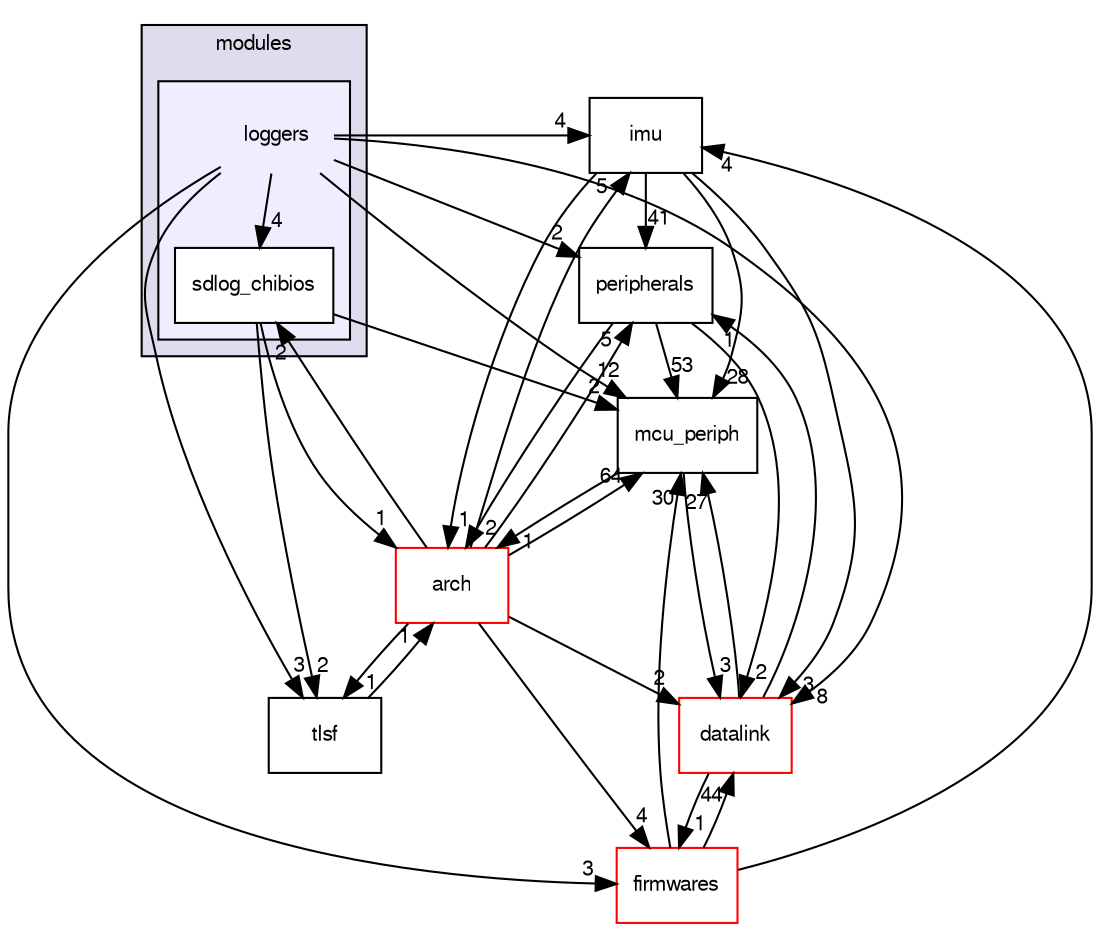 digraph "sw/airborne/modules/loggers" {
  compound=true
  node [ fontsize="10", fontname="FreeSans"];
  edge [ labelfontsize="10", labelfontname="FreeSans"];
  subgraph clusterdir_c2abcdd6ccb39c3582929c0e3f5651c2 {
    graph [ bgcolor="#ddddee", pencolor="black", label="modules" fontname="FreeSans", fontsize="10", URL="dir_c2abcdd6ccb39c3582929c0e3f5651c2.html"]
  subgraph clusterdir_cbf4be70f5fb954ea1d2a546dd70b40e {
    graph [ bgcolor="#eeeeff", pencolor="black", label="" URL="dir_cbf4be70f5fb954ea1d2a546dd70b40e.html"];
    dir_cbf4be70f5fb954ea1d2a546dd70b40e [shape=plaintext label="loggers"];
    dir_c27662836f6a804eadd3e3b5df5506a4 [shape=box label="sdlog_chibios" color="black" fillcolor="white" style="filled" URL="dir_c27662836f6a804eadd3e3b5df5506a4.html"];
  }
  }
  dir_fcd55c2d9795129c53a601ffc56fe50e [shape=box label="imu" URL="dir_fcd55c2d9795129c53a601ffc56fe50e.html"];
  dir_0a48ba2c0a76794adfddddc873522f67 [shape=box label="peripherals" URL="dir_0a48ba2c0a76794adfddddc873522f67.html"];
  dir_1ca43f6a116d741d80fb1d0555a2b198 [shape=box label="mcu_periph" URL="dir_1ca43f6a116d741d80fb1d0555a2b198.html"];
  dir_fc6475eb39ea0144fb6697b809fd11a9 [shape=box label="arch" fillcolor="white" style="filled" color="red" URL="dir_fc6475eb39ea0144fb6697b809fd11a9.html"];
  dir_e7d2494544042a787a6ee70a779a5e07 [shape=box label="firmwares" fillcolor="white" style="filled" color="red" URL="dir_e7d2494544042a787a6ee70a779a5e07.html"];
  dir_164c7aa663179b26059278e7f36078da [shape=box label="datalink" fillcolor="white" style="filled" color="red" URL="dir_164c7aa663179b26059278e7f36078da.html"];
  dir_2dab0067fc5855d238895e34a3d18072 [shape=box label="tlsf" URL="dir_2dab0067fc5855d238895e34a3d18072.html"];
  dir_fcd55c2d9795129c53a601ffc56fe50e->dir_0a48ba2c0a76794adfddddc873522f67 [headlabel="41", labeldistance=1.5 headhref="dir_000164_000109.html"];
  dir_fcd55c2d9795129c53a601ffc56fe50e->dir_1ca43f6a116d741d80fb1d0555a2b198 [headlabel="28", labeldistance=1.5 headhref="dir_000164_000107.html"];
  dir_fcd55c2d9795129c53a601ffc56fe50e->dir_fc6475eb39ea0144fb6697b809fd11a9 [headlabel="1", labeldistance=1.5 headhref="dir_000164_000002.html"];
  dir_fcd55c2d9795129c53a601ffc56fe50e->dir_164c7aa663179b26059278e7f36078da [headlabel="3", labeldistance=1.5 headhref="dir_000164_000034.html"];
  dir_0a48ba2c0a76794adfddddc873522f67->dir_1ca43f6a116d741d80fb1d0555a2b198 [headlabel="53", labeldistance=1.5 headhref="dir_000109_000107.html"];
  dir_0a48ba2c0a76794adfddddc873522f67->dir_fc6475eb39ea0144fb6697b809fd11a9 [headlabel="2", labeldistance=1.5 headhref="dir_000109_000002.html"];
  dir_0a48ba2c0a76794adfddddc873522f67->dir_164c7aa663179b26059278e7f36078da [headlabel="2", labeldistance=1.5 headhref="dir_000109_000034.html"];
  dir_cbf4be70f5fb954ea1d2a546dd70b40e->dir_fcd55c2d9795129c53a601ffc56fe50e [headlabel="4", labeldistance=1.5 headhref="dir_000169_000164.html"];
  dir_cbf4be70f5fb954ea1d2a546dd70b40e->dir_0a48ba2c0a76794adfddddc873522f67 [headlabel="2", labeldistance=1.5 headhref="dir_000169_000109.html"];
  dir_cbf4be70f5fb954ea1d2a546dd70b40e->dir_1ca43f6a116d741d80fb1d0555a2b198 [headlabel="12", labeldistance=1.5 headhref="dir_000169_000107.html"];
  dir_cbf4be70f5fb954ea1d2a546dd70b40e->dir_c27662836f6a804eadd3e3b5df5506a4 [headlabel="4", labeldistance=1.5 headhref="dir_000169_000170.html"];
  dir_cbf4be70f5fb954ea1d2a546dd70b40e->dir_e7d2494544042a787a6ee70a779a5e07 [headlabel="3", labeldistance=1.5 headhref="dir_000169_000092.html"];
  dir_cbf4be70f5fb954ea1d2a546dd70b40e->dir_164c7aa663179b26059278e7f36078da [headlabel="8", labeldistance=1.5 headhref="dir_000169_000034.html"];
  dir_cbf4be70f5fb954ea1d2a546dd70b40e->dir_2dab0067fc5855d238895e34a3d18072 [headlabel="3", labeldistance=1.5 headhref="dir_000169_000202.html"];
  dir_1ca43f6a116d741d80fb1d0555a2b198->dir_fc6475eb39ea0144fb6697b809fd11a9 [headlabel="1", labeldistance=1.5 headhref="dir_000107_000002.html"];
  dir_1ca43f6a116d741d80fb1d0555a2b198->dir_164c7aa663179b26059278e7f36078da [headlabel="3", labeldistance=1.5 headhref="dir_000107_000034.html"];
  dir_fc6475eb39ea0144fb6697b809fd11a9->dir_fcd55c2d9795129c53a601ffc56fe50e [headlabel="5", labeldistance=1.5 headhref="dir_000002_000164.html"];
  dir_fc6475eb39ea0144fb6697b809fd11a9->dir_0a48ba2c0a76794adfddddc873522f67 [headlabel="5", labeldistance=1.5 headhref="dir_000002_000109.html"];
  dir_fc6475eb39ea0144fb6697b809fd11a9->dir_1ca43f6a116d741d80fb1d0555a2b198 [headlabel="64", labeldistance=1.5 headhref="dir_000002_000107.html"];
  dir_fc6475eb39ea0144fb6697b809fd11a9->dir_c27662836f6a804eadd3e3b5df5506a4 [headlabel="2", labeldistance=1.5 headhref="dir_000002_000170.html"];
  dir_fc6475eb39ea0144fb6697b809fd11a9->dir_e7d2494544042a787a6ee70a779a5e07 [headlabel="4", labeldistance=1.5 headhref="dir_000002_000092.html"];
  dir_fc6475eb39ea0144fb6697b809fd11a9->dir_164c7aa663179b26059278e7f36078da [headlabel="2", labeldistance=1.5 headhref="dir_000002_000034.html"];
  dir_fc6475eb39ea0144fb6697b809fd11a9->dir_2dab0067fc5855d238895e34a3d18072 [headlabel="1", labeldistance=1.5 headhref="dir_000002_000202.html"];
  dir_c27662836f6a804eadd3e3b5df5506a4->dir_1ca43f6a116d741d80fb1d0555a2b198 [headlabel="2", labeldistance=1.5 headhref="dir_000170_000107.html"];
  dir_c27662836f6a804eadd3e3b5df5506a4->dir_fc6475eb39ea0144fb6697b809fd11a9 [headlabel="1", labeldistance=1.5 headhref="dir_000170_000002.html"];
  dir_c27662836f6a804eadd3e3b5df5506a4->dir_2dab0067fc5855d238895e34a3d18072 [headlabel="2", labeldistance=1.5 headhref="dir_000170_000202.html"];
  dir_e7d2494544042a787a6ee70a779a5e07->dir_fcd55c2d9795129c53a601ffc56fe50e [headlabel="4", labeldistance=1.5 headhref="dir_000092_000164.html"];
  dir_e7d2494544042a787a6ee70a779a5e07->dir_1ca43f6a116d741d80fb1d0555a2b198 [headlabel="30", labeldistance=1.5 headhref="dir_000092_000107.html"];
  dir_e7d2494544042a787a6ee70a779a5e07->dir_164c7aa663179b26059278e7f36078da [headlabel="44", labeldistance=1.5 headhref="dir_000092_000034.html"];
  dir_164c7aa663179b26059278e7f36078da->dir_0a48ba2c0a76794adfddddc873522f67 [headlabel="1", labeldistance=1.5 headhref="dir_000034_000109.html"];
  dir_164c7aa663179b26059278e7f36078da->dir_1ca43f6a116d741d80fb1d0555a2b198 [headlabel="27", labeldistance=1.5 headhref="dir_000034_000107.html"];
  dir_164c7aa663179b26059278e7f36078da->dir_e7d2494544042a787a6ee70a779a5e07 [headlabel="1", labeldistance=1.5 headhref="dir_000034_000092.html"];
  dir_2dab0067fc5855d238895e34a3d18072->dir_fc6475eb39ea0144fb6697b809fd11a9 [headlabel="1", labeldistance=1.5 headhref="dir_000202_000002.html"];
}
